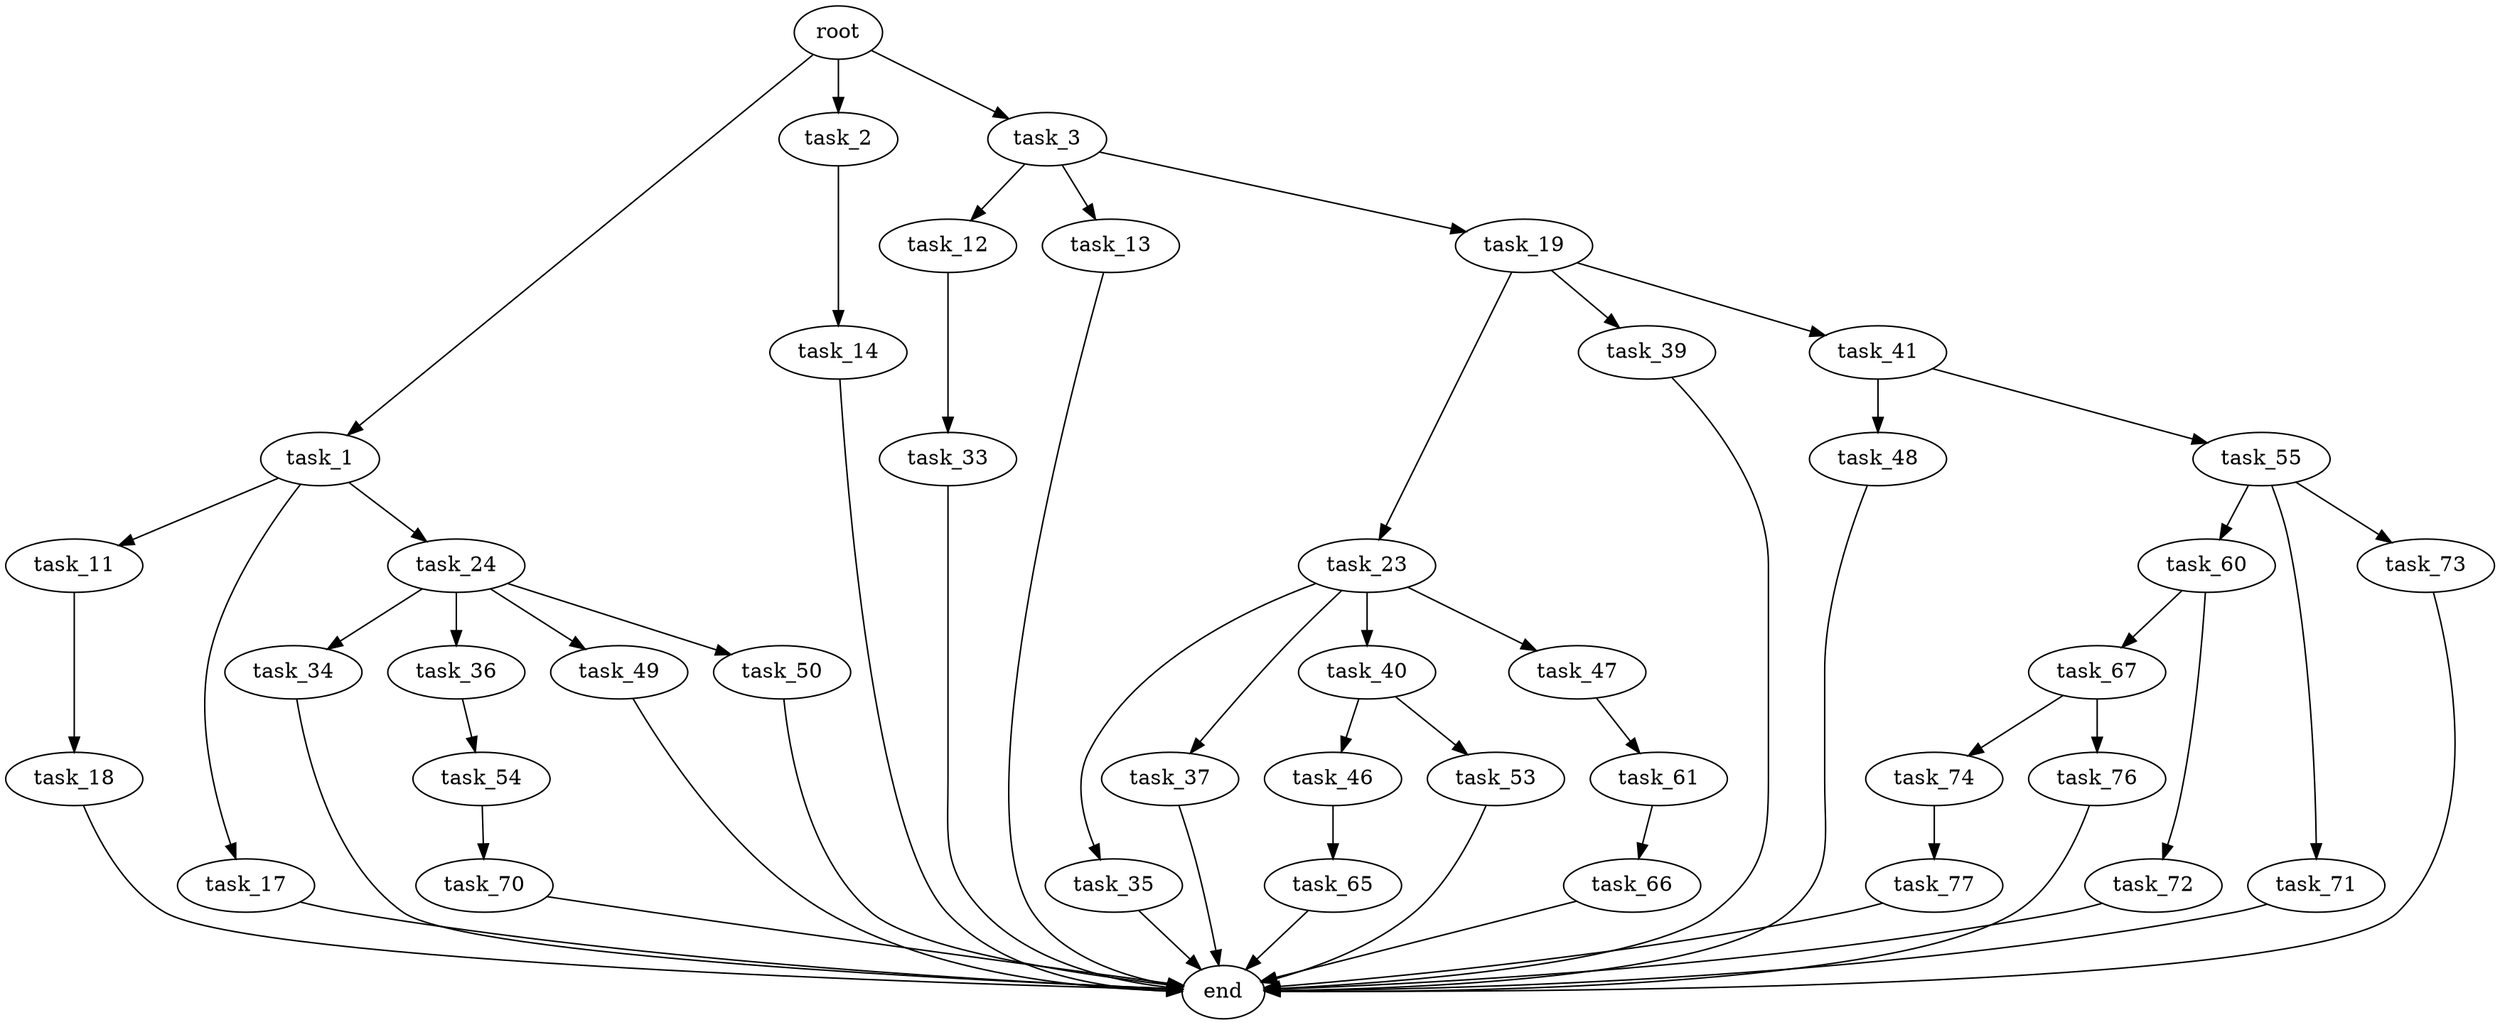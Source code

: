 digraph G {
  root [size="0.000000"];
  task_1 [size="719928377.000000"];
  task_2 [size="134217728000.000000"];
  task_3 [size="12112230218.000000"];
  task_11 [size="231928233984.000000"];
  task_17 [size="11156095797.000000"];
  task_24 [size="5848906504.000000"];
  task_14 [size="239274927537.000000"];
  task_12 [size="28991029248.000000"];
  task_13 [size="1187460306216.000000"];
  task_19 [size="174979162545.000000"];
  task_18 [size="18123774982.000000"];
  task_33 [size="368293445632.000000"];
  end [size="0.000000"];
  task_23 [size="134217728000.000000"];
  task_39 [size="368293445632.000000"];
  task_41 [size="7625738786.000000"];
  task_35 [size="782757789696.000000"];
  task_37 [size="134217728000.000000"];
  task_40 [size="3433290935.000000"];
  task_47 [size="231928233984.000000"];
  task_34 [size="12158543541.000000"];
  task_36 [size="1073741824000.000000"];
  task_49 [size="660772172528.000000"];
  task_50 [size="231928233984.000000"];
  task_54 [size="28991029248.000000"];
  task_46 [size="184733208636.000000"];
  task_53 [size="185507704668.000000"];
  task_48 [size="5696039595.000000"];
  task_55 [size="549755813888.000000"];
  task_65 [size="13081897398.000000"];
  task_61 [size="8264868112.000000"];
  task_70 [size="44506867262.000000"];
  task_60 [size="58624553424.000000"];
  task_71 [size="782757789696.000000"];
  task_73 [size="120393144420.000000"];
  task_67 [size="663421508291.000000"];
  task_72 [size="70447590551.000000"];
  task_66 [size="374233947464.000000"];
  task_74 [size="549755813888.000000"];
  task_76 [size="518110451232.000000"];
  task_77 [size="8589934592.000000"];

  root -> task_1 [size="1.000000"];
  root -> task_2 [size="1.000000"];
  root -> task_3 [size="1.000000"];
  task_1 -> task_11 [size="33554432.000000"];
  task_1 -> task_17 [size="33554432.000000"];
  task_1 -> task_24 [size="33554432.000000"];
  task_2 -> task_14 [size="209715200.000000"];
  task_3 -> task_12 [size="209715200.000000"];
  task_3 -> task_13 [size="209715200.000000"];
  task_3 -> task_19 [size="209715200.000000"];
  task_11 -> task_18 [size="301989888.000000"];
  task_17 -> end [size="1.000000"];
  task_24 -> task_34 [size="301989888.000000"];
  task_24 -> task_36 [size="301989888.000000"];
  task_24 -> task_49 [size="301989888.000000"];
  task_24 -> task_50 [size="301989888.000000"];
  task_14 -> end [size="1.000000"];
  task_12 -> task_33 [size="75497472.000000"];
  task_13 -> end [size="1.000000"];
  task_19 -> task_23 [size="301989888.000000"];
  task_19 -> task_39 [size="301989888.000000"];
  task_19 -> task_41 [size="301989888.000000"];
  task_18 -> end [size="1.000000"];
  task_33 -> end [size="1.000000"];
  task_23 -> task_35 [size="209715200.000000"];
  task_23 -> task_37 [size="209715200.000000"];
  task_23 -> task_40 [size="209715200.000000"];
  task_23 -> task_47 [size="209715200.000000"];
  task_39 -> end [size="1.000000"];
  task_41 -> task_48 [size="301989888.000000"];
  task_41 -> task_55 [size="301989888.000000"];
  task_35 -> end [size="1.000000"];
  task_37 -> end [size="1.000000"];
  task_40 -> task_46 [size="75497472.000000"];
  task_40 -> task_53 [size="75497472.000000"];
  task_47 -> task_61 [size="301989888.000000"];
  task_34 -> end [size="1.000000"];
  task_36 -> task_54 [size="838860800.000000"];
  task_49 -> end [size="1.000000"];
  task_50 -> end [size="1.000000"];
  task_54 -> task_70 [size="75497472.000000"];
  task_46 -> task_65 [size="411041792.000000"];
  task_53 -> end [size="1.000000"];
  task_48 -> end [size="1.000000"];
  task_55 -> task_60 [size="536870912.000000"];
  task_55 -> task_71 [size="536870912.000000"];
  task_55 -> task_73 [size="536870912.000000"];
  task_65 -> end [size="1.000000"];
  task_61 -> task_66 [size="134217728.000000"];
  task_70 -> end [size="1.000000"];
  task_60 -> task_67 [size="134217728.000000"];
  task_60 -> task_72 [size="134217728.000000"];
  task_71 -> end [size="1.000000"];
  task_73 -> end [size="1.000000"];
  task_67 -> task_74 [size="838860800.000000"];
  task_67 -> task_76 [size="838860800.000000"];
  task_72 -> end [size="1.000000"];
  task_66 -> end [size="1.000000"];
  task_74 -> task_77 [size="536870912.000000"];
  task_76 -> end [size="1.000000"];
  task_77 -> end [size="1.000000"];
}
